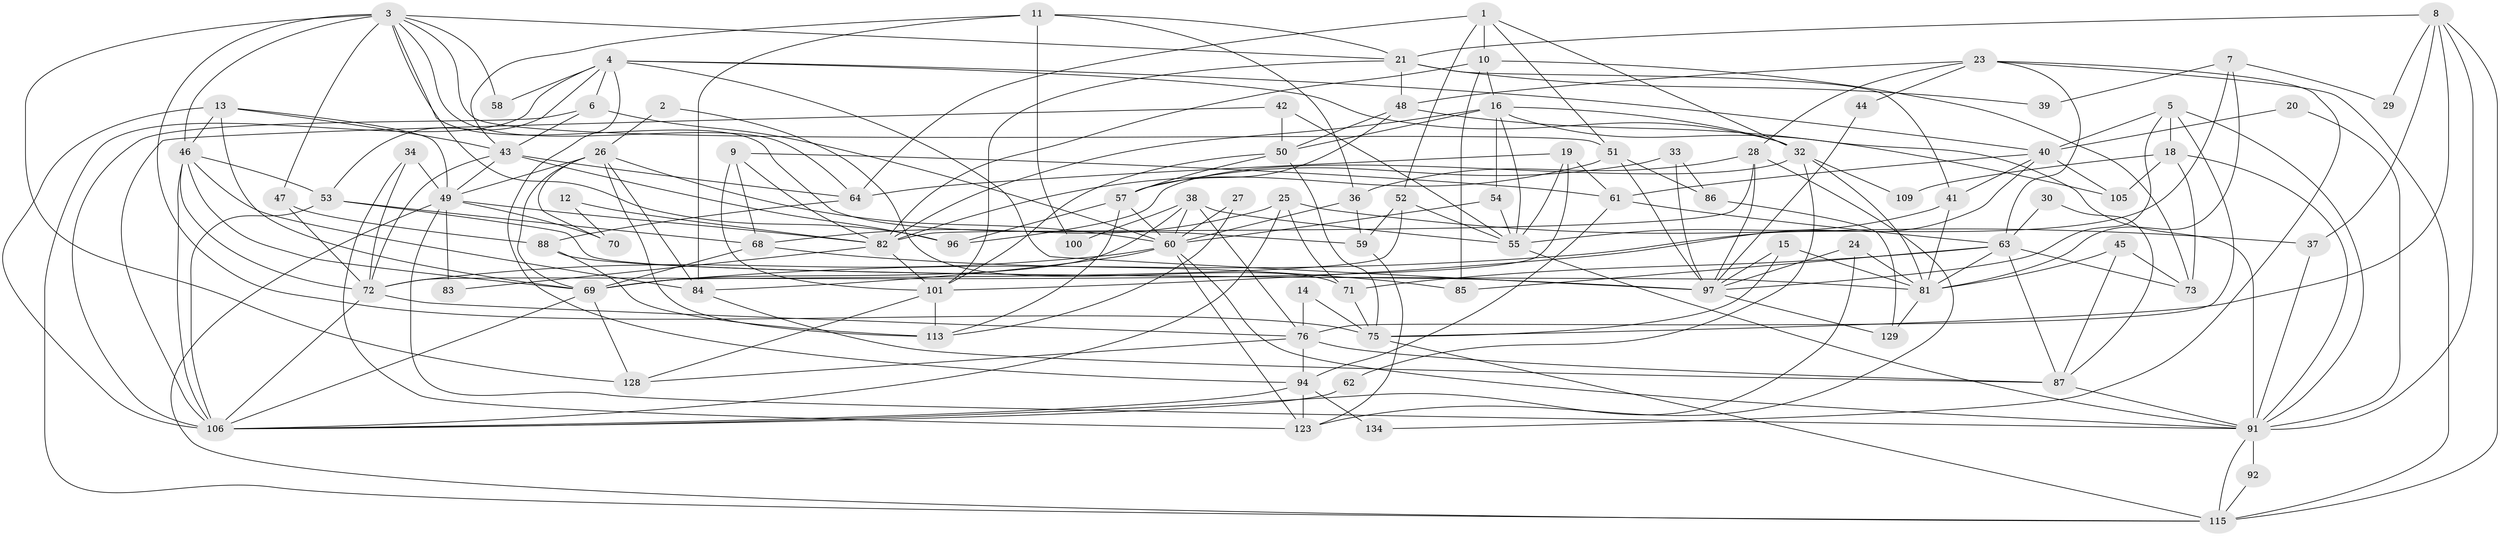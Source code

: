 // original degree distribution, {3: 0.27007299270072993, 2: 0.16058394160583941, 8: 0.029197080291970802, 6: 0.06569343065693431, 4: 0.23357664233576642, 7: 0.051094890510948905, 5: 0.1897810218978102}
// Generated by graph-tools (version 1.1) at 2025/41/03/06/25 10:41:53]
// undirected, 91 vertices, 225 edges
graph export_dot {
graph [start="1"]
  node [color=gray90,style=filled];
  1 [super="+17"];
  2;
  3 [super="+89"];
  4 [super="+22"];
  5 [super="+108"];
  6 [super="+78"];
  7;
  8 [super="+67"];
  9 [super="+35"];
  10 [super="+102"];
  11 [super="+104"];
  12;
  13 [super="+133"];
  14;
  15;
  16 [super="+90"];
  18 [super="+79"];
  19 [super="+103"];
  20;
  21 [super="+65"];
  23 [super="+99"];
  24;
  25;
  26 [super="+31"];
  27;
  28 [super="+114"];
  29;
  30;
  32 [super="+56"];
  33 [super="+95"];
  34;
  36;
  37 [super="+74"];
  38;
  39;
  40 [super="+66"];
  41 [super="+116"];
  42;
  43 [super="+77"];
  44;
  45;
  46;
  47;
  48 [super="+80"];
  49 [super="+120"];
  50 [super="+118"];
  51;
  52 [super="+112"];
  53 [super="+121"];
  54;
  55 [super="+111"];
  57 [super="+131"];
  58;
  59;
  60 [super="+93"];
  61;
  62;
  63 [super="+125"];
  64;
  68 [super="+110"];
  69 [super="+98"];
  70;
  71;
  72 [super="+137"];
  73;
  75;
  76 [super="+107"];
  81 [super="+136"];
  82 [super="+119"];
  83;
  84 [super="+132"];
  85;
  86;
  87;
  88;
  91 [super="+124"];
  92;
  94 [super="+122"];
  96;
  97 [super="+135"];
  100;
  101 [super="+117"];
  105;
  106 [super="+126"];
  109;
  113 [super="+127"];
  115 [super="+130"];
  123;
  128;
  129;
  134;
  1 -- 51;
  1 -- 52;
  1 -- 64;
  1 -- 10;
  1 -- 32;
  2 -- 26;
  2 -- 71;
  3 -- 75;
  3 -- 47;
  3 -- 59;
  3 -- 64;
  3 -- 96;
  3 -- 128;
  3 -- 51;
  3 -- 58;
  3 -- 46;
  3 -- 21;
  4 -- 6;
  4 -- 40;
  4 -- 58;
  4 -- 94;
  4 -- 32;
  4 -- 97;
  4 -- 115;
  4 -- 53;
  5 -- 18 [weight=2];
  5 -- 97;
  5 -- 91;
  5 -- 40;
  5 -- 76;
  6 -- 60;
  6 -- 106;
  6 -- 43;
  7 -- 69;
  7 -- 29;
  7 -- 39;
  7 -- 81;
  8 -- 75;
  8 -- 21;
  8 -- 29;
  8 -- 115;
  8 -- 91;
  8 -- 37;
  9 -- 82;
  9 -- 101;
  9 -- 61;
  9 -- 68;
  10 -- 16;
  10 -- 85;
  10 -- 73;
  10 -- 82;
  11 -- 84;
  11 -- 43;
  11 -- 100;
  11 -- 36;
  11 -- 21;
  12 -- 82;
  12 -- 70;
  13 -- 69;
  13 -- 46;
  13 -- 49;
  13 -- 106;
  13 -- 43;
  14 -- 75;
  14 -- 76;
  15 -- 81;
  15 -- 75;
  15 -- 97;
  16 -- 50;
  16 -- 55;
  16 -- 82;
  16 -- 54;
  16 -- 91;
  16 -- 32;
  18 -- 105;
  18 -- 73;
  18 -- 109;
  18 -- 91;
  19 -- 61;
  19 -- 64;
  19 -- 72;
  19 -- 55;
  20 -- 91;
  20 -- 40;
  21 -- 101;
  21 -- 48;
  21 -- 39;
  21 -- 41;
  23 -- 28;
  23 -- 115;
  23 -- 134;
  23 -- 44;
  23 -- 63;
  23 -- 48;
  24 -- 97;
  24 -- 81;
  24 -- 106;
  25 -- 106;
  25 -- 71;
  25 -- 37;
  25 -- 68;
  26 -- 49;
  26 -- 70;
  26 -- 60;
  26 -- 113;
  26 -- 84;
  26 -- 69;
  27 -- 60;
  27 -- 113;
  28 -- 36;
  28 -- 82;
  28 -- 97;
  28 -- 123;
  30 -- 87;
  30 -- 63;
  32 -- 96;
  32 -- 81;
  32 -- 109;
  32 -- 62;
  33 -- 97;
  33 -- 86;
  33 -- 57;
  34 -- 49;
  34 -- 123;
  34 -- 72;
  36 -- 59;
  36 -- 60;
  37 -- 91;
  38 -- 60;
  38 -- 100;
  38 -- 69;
  38 -- 76;
  38 -- 55;
  40 -- 101;
  40 -- 105;
  40 -- 61;
  40 -- 41;
  41 -- 81;
  41 -- 55;
  42 -- 106;
  42 -- 50;
  42 -- 55;
  43 -- 96;
  43 -- 72;
  43 -- 64;
  43 -- 49;
  44 -- 97;
  45 -- 87;
  45 -- 73;
  45 -- 81;
  46 -- 106;
  46 -- 53;
  46 -- 69;
  46 -- 84;
  46 -- 72;
  47 -- 88;
  47 -- 72;
  48 -- 105;
  48 -- 50;
  48 -- 57;
  49 -- 115;
  49 -- 70;
  49 -- 82;
  49 -- 91;
  49 -- 83;
  50 -- 101;
  50 -- 57;
  50 -- 75;
  51 -- 86;
  51 -- 82;
  51 -- 97;
  52 -- 55;
  52 -- 59;
  52 -- 69;
  53 -- 81;
  53 -- 106;
  53 -- 68;
  54 -- 60;
  54 -- 55;
  55 -- 91;
  57 -- 60;
  57 -- 96;
  57 -- 113;
  59 -- 123;
  60 -- 123;
  60 -- 91;
  60 -- 84;
  60 -- 72;
  61 -- 63;
  61 -- 94;
  62 -- 106;
  63 -- 87;
  63 -- 73;
  63 -- 81;
  63 -- 85;
  63 -- 71;
  64 -- 88;
  68 -- 69;
  68 -- 85;
  69 -- 128;
  69 -- 106;
  71 -- 75;
  72 -- 76;
  72 -- 106;
  75 -- 115;
  76 -- 94;
  76 -- 87;
  76 -- 128;
  81 -- 129;
  82 -- 101;
  82 -- 83;
  84 -- 87;
  86 -- 129;
  87 -- 91;
  88 -- 97;
  88 -- 113;
  91 -- 115;
  91 -- 92;
  92 -- 115;
  94 -- 123;
  94 -- 134;
  94 -- 106;
  97 -- 129;
  101 -- 128;
  101 -- 113;
}
